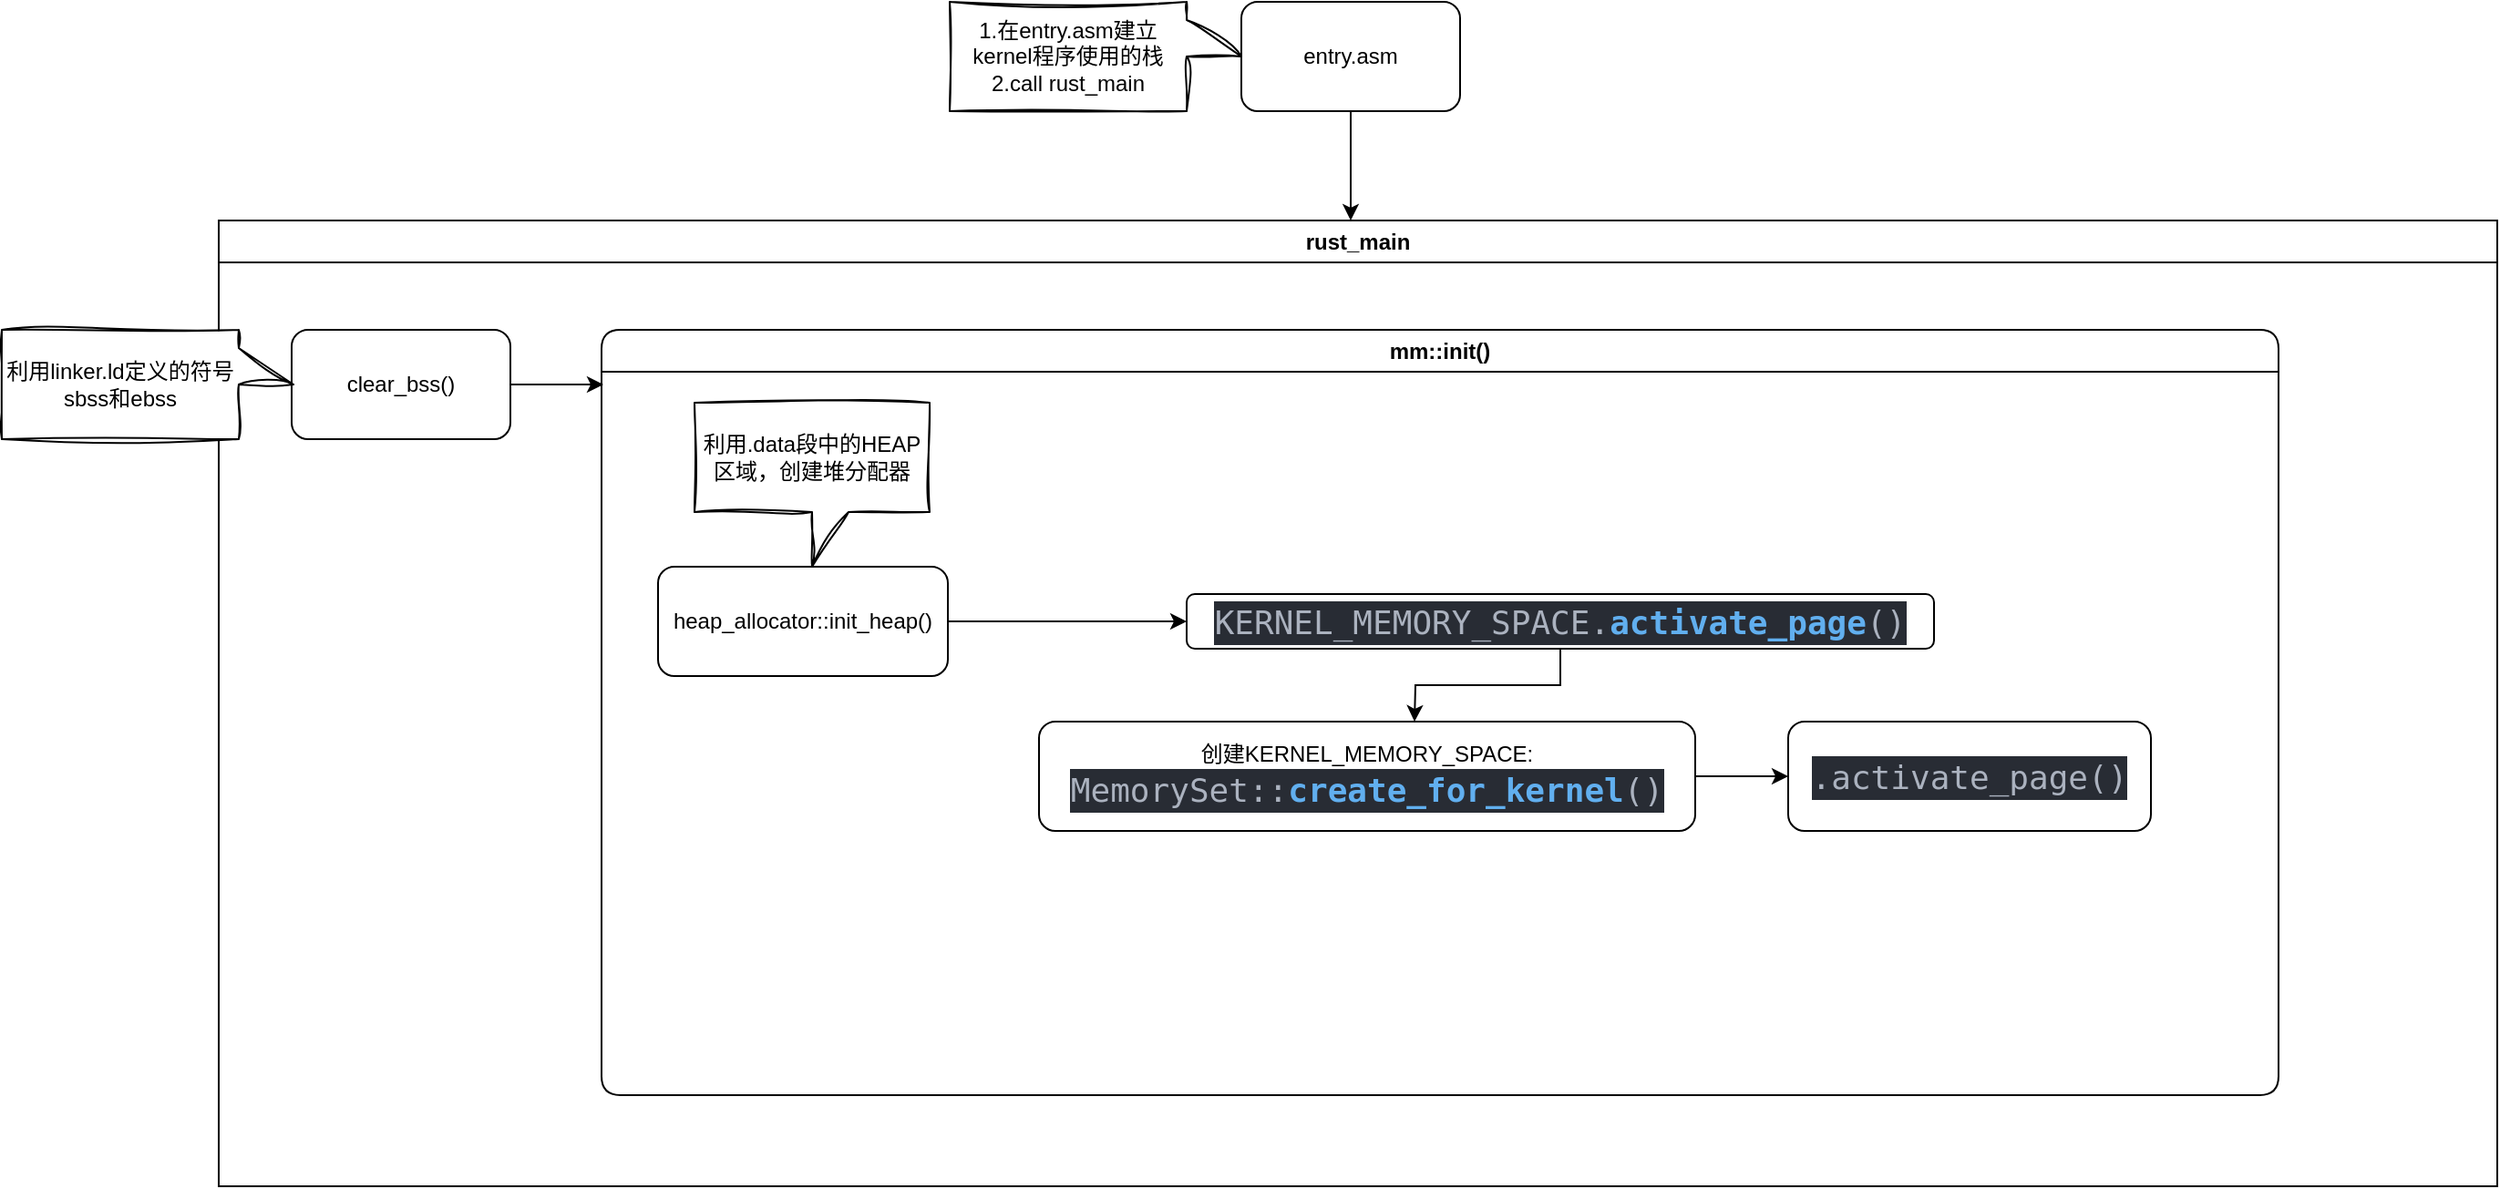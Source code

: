 <mxfile version="20.8.20" type="github">
  <diagram id="C5RBs43oDa-KdzZeNtuy" name="Page-1">
    <mxGraphModel dx="2261" dy="789" grid="1" gridSize="10" guides="1" tooltips="1" connect="1" arrows="1" fold="1" page="1" pageScale="1" pageWidth="827" pageHeight="1169" math="0" shadow="0">
      <root>
        <mxCell id="WIyWlLk6GJQsqaUBKTNV-0" />
        <mxCell id="WIyWlLk6GJQsqaUBKTNV-1" parent="WIyWlLk6GJQsqaUBKTNV-0" />
        <mxCell id="ONvLIebiouHm1MEydFql-1" style="edgeStyle=orthogonalEdgeStyle;rounded=0;orthogonalLoop=1;jettySize=auto;html=1;entryX=0.5;entryY=0;entryDx=0;entryDy=0;" edge="1" parent="WIyWlLk6GJQsqaUBKTNV-1" source="ONvLIebiouHm1MEydFql-2">
          <mxGeometry relative="1" as="geometry">
            <mxPoint x="410" y="150" as="targetPoint" />
          </mxGeometry>
        </mxCell>
        <mxCell id="ONvLIebiouHm1MEydFql-2" value="entry.asm" style="rounded=1;whiteSpace=wrap;html=1;" vertex="1" parent="WIyWlLk6GJQsqaUBKTNV-1">
          <mxGeometry x="350" y="30" width="120" height="60" as="geometry" />
        </mxCell>
        <mxCell id="ONvLIebiouHm1MEydFql-3" value="rust_main" style="swimlane;whiteSpace=wrap;html=1;" vertex="1" parent="WIyWlLk6GJQsqaUBKTNV-1">
          <mxGeometry x="-211" y="150" width="1250" height="530" as="geometry" />
        </mxCell>
        <mxCell id="ONvLIebiouHm1MEydFql-4" style="edgeStyle=orthogonalEdgeStyle;rounded=0;orthogonalLoop=1;jettySize=auto;html=1;" edge="1" parent="ONvLIebiouHm1MEydFql-3" source="ONvLIebiouHm1MEydFql-5">
          <mxGeometry relative="1" as="geometry">
            <mxPoint x="211" y="90" as="targetPoint" />
          </mxGeometry>
        </mxCell>
        <mxCell id="ONvLIebiouHm1MEydFql-5" value="clear_bss()" style="rounded=1;whiteSpace=wrap;html=1;" vertex="1" parent="ONvLIebiouHm1MEydFql-3">
          <mxGeometry x="40" y="60" width="120" height="60" as="geometry" />
        </mxCell>
        <mxCell id="ONvLIebiouHm1MEydFql-6" value="mm::init()" style="swimlane;whiteSpace=wrap;html=1;rounded=1;shadow=0;swimlaneLine=1;glass=0;" vertex="1" parent="ONvLIebiouHm1MEydFql-3">
          <mxGeometry x="210" y="60" width="920" height="420" as="geometry" />
        </mxCell>
        <mxCell id="ONvLIebiouHm1MEydFql-7" style="edgeStyle=orthogonalEdgeStyle;rounded=0;orthogonalLoop=1;jettySize=auto;html=1;entryX=0;entryY=0.5;entryDx=0;entryDy=0;" edge="1" parent="ONvLIebiouHm1MEydFql-6" source="ONvLIebiouHm1MEydFql-8" target="ONvLIebiouHm1MEydFql-13">
          <mxGeometry relative="1" as="geometry" />
        </mxCell>
        <mxCell id="ONvLIebiouHm1MEydFql-8" value="heap_allocator::init_heap()" style="whiteSpace=wrap;html=1;rounded=1;shadow=0;glass=0;sketch=0;" vertex="1" parent="ONvLIebiouHm1MEydFql-6">
          <mxGeometry x="31" y="130" width="159" height="60" as="geometry" />
        </mxCell>
        <mxCell id="ONvLIebiouHm1MEydFql-9" value="利用.data段中的HEAP区域，创建堆分配器" style="shape=callout;whiteSpace=wrap;html=1;perimeter=calloutPerimeter;rotation=0;rounded=0;sketch=1;curveFitting=1;jiggle=2;shadow=0;direction=east;" vertex="1" parent="ONvLIebiouHm1MEydFql-6">
          <mxGeometry x="51" y="40" width="129" height="90" as="geometry" />
        </mxCell>
        <mxCell id="ONvLIebiouHm1MEydFql-10" style="edgeStyle=orthogonalEdgeStyle;rounded=0;orthogonalLoop=1;jettySize=auto;html=1;exitX=1;exitY=0.5;exitDx=0;exitDy=0;entryX=0;entryY=0.5;entryDx=0;entryDy=0;" edge="1" parent="ONvLIebiouHm1MEydFql-6" source="ONvLIebiouHm1MEydFql-11" target="ONvLIebiouHm1MEydFql-14">
          <mxGeometry relative="1" as="geometry">
            <mxPoint x="631" y="245" as="targetPoint" />
          </mxGeometry>
        </mxCell>
        <mxCell id="ONvLIebiouHm1MEydFql-11" value="创建KERNEL_MEMORY_SPACE:&lt;br&gt;&lt;div style=&quot;color: rgb(171, 178, 191); background-color: rgb(40, 44, 52); font-family: &amp;quot;Source Code Pro&amp;quot;, monospace, &amp;quot;Fira Code&amp;quot;, Consolas, &amp;quot;Courier New&amp;quot;, monospace, &amp;quot;Droid Sans Mono&amp;quot;, &amp;quot;monospace&amp;quot;, monospace; font-size: 18px; line-height: 24px;&quot;&gt;MemorySet::&lt;span style=&quot;color: #61afef;font-weight: bold;&quot;&gt;create_for_kernel&lt;/span&gt;()&lt;/div&gt;" style="whiteSpace=wrap;html=1;rounded=1;shadow=0;glass=0;sketch=0;" vertex="1" parent="ONvLIebiouHm1MEydFql-6">
          <mxGeometry x="240" y="215" width="360" height="60" as="geometry" />
        </mxCell>
        <mxCell id="ONvLIebiouHm1MEydFql-12" style="edgeStyle=orthogonalEdgeStyle;rounded=0;orthogonalLoop=1;jettySize=auto;html=1;" edge="1" parent="ONvLIebiouHm1MEydFql-6" source="ONvLIebiouHm1MEydFql-13">
          <mxGeometry relative="1" as="geometry">
            <mxPoint x="446" y="215" as="targetPoint" />
          </mxGeometry>
        </mxCell>
        <mxCell id="ONvLIebiouHm1MEydFql-13" value="&lt;div style=&quot;color: rgb(171, 178, 191); background-color: rgb(40, 44, 52); font-family: &amp;quot;Source Code Pro&amp;quot;, monospace, &amp;quot;Fira Code&amp;quot;, Consolas, &amp;quot;Courier New&amp;quot;, monospace, &amp;quot;Droid Sans Mono&amp;quot;, &amp;quot;monospace&amp;quot;, monospace; font-size: 18px; line-height: 24px;&quot;&gt;&lt;div style=&quot;line-height: 24px;&quot;&gt;KERNEL_MEMORY_SPACE.&lt;span style=&quot;color: #61afef;font-weight: bold;&quot;&gt;activate_page&lt;/span&gt;()&lt;/div&gt;&lt;/div&gt;" style="whiteSpace=wrap;html=1;rounded=1;shadow=0;glass=0;sketch=0;" vertex="1" parent="ONvLIebiouHm1MEydFql-6">
          <mxGeometry x="321" y="145" width="410" height="30" as="geometry" />
        </mxCell>
        <mxCell id="ONvLIebiouHm1MEydFql-14" value="&lt;div style=&quot;color: rgb(171, 178, 191); background-color: rgb(40, 44, 52); font-family: &amp;quot;Source Code Pro&amp;quot;, monospace, &amp;quot;Fira Code&amp;quot;, Consolas, &amp;quot;Courier New&amp;quot;, monospace, &amp;quot;Droid Sans Mono&amp;quot;, &amp;quot;monospace&amp;quot;, monospace; font-size: 18px; line-height: 24px;&quot;&gt;.activate_page()&lt;br&gt;&lt;/div&gt;" style="whiteSpace=wrap;html=1;rounded=1;shadow=0;glass=0;sketch=0;" vertex="1" parent="ONvLIebiouHm1MEydFql-6">
          <mxGeometry x="651" y="215" width="199" height="60" as="geometry" />
        </mxCell>
        <mxCell id="ONvLIebiouHm1MEydFql-15" value="1.在entry.asm建立kernel程序使用的栈&lt;br&gt;2.call rust_main" style="shape=callout;whiteSpace=wrap;html=1;perimeter=calloutPerimeter;rotation=0;rounded=0;sketch=1;curveFitting=1;jiggle=2;shadow=0;direction=north;" vertex="1" parent="WIyWlLk6GJQsqaUBKTNV-1">
          <mxGeometry x="190" y="30" width="160" height="60" as="geometry" />
        </mxCell>
        <mxCell id="ONvLIebiouHm1MEydFql-16" value="利用linker.ld定义的符号sbss和ebss" style="shape=callout;whiteSpace=wrap;html=1;perimeter=calloutPerimeter;rotation=0;rounded=0;sketch=1;curveFitting=1;jiggle=2;shadow=0;direction=north;" vertex="1" parent="WIyWlLk6GJQsqaUBKTNV-1">
          <mxGeometry x="-330" y="210" width="160" height="60" as="geometry" />
        </mxCell>
      </root>
    </mxGraphModel>
  </diagram>
</mxfile>
